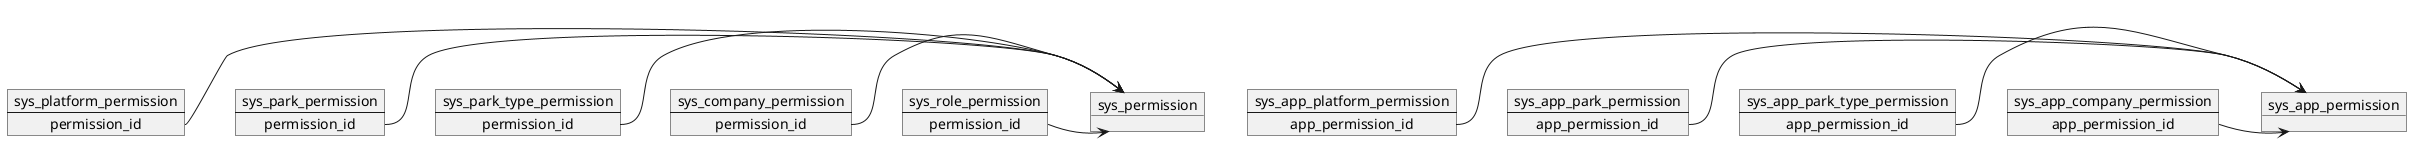 @startuml
'https://plantuml.com/object-diagram

'object London
'object Washington
'object Berlin
'object NewYork
'
'map CapitalCity {
' UK *-> London
' USA *--> Washington
' Germany *---> Berlin
'}
'
'NewYork --> CapitalCity::USA
object sys_permission
map sys_platform_permission {
    permission_id *-> sys_permission
}
map sys_park_permission {
    permission_id *-> sys_permission
}
map sys_park_type_permission {
    permission_id *-> sys_permission
}
map sys_company_permission {
    permission_id *-> sys_permission
}
map sys_role_permission {
    permission_id *-> sys_permission
}

object sys_app_permission
map sys_app_platform_permission {
    app_permission_id *-> sys_app_permission
}
map sys_app_park_permission {
    app_permission_id *-> sys_app_permission
}
map sys_app_park_type_permission {
    app_permission_id *-> sys_app_permission
}
map sys_app_company_permission {
    app_permission_id *-> sys_app_permission
}


@enduml
